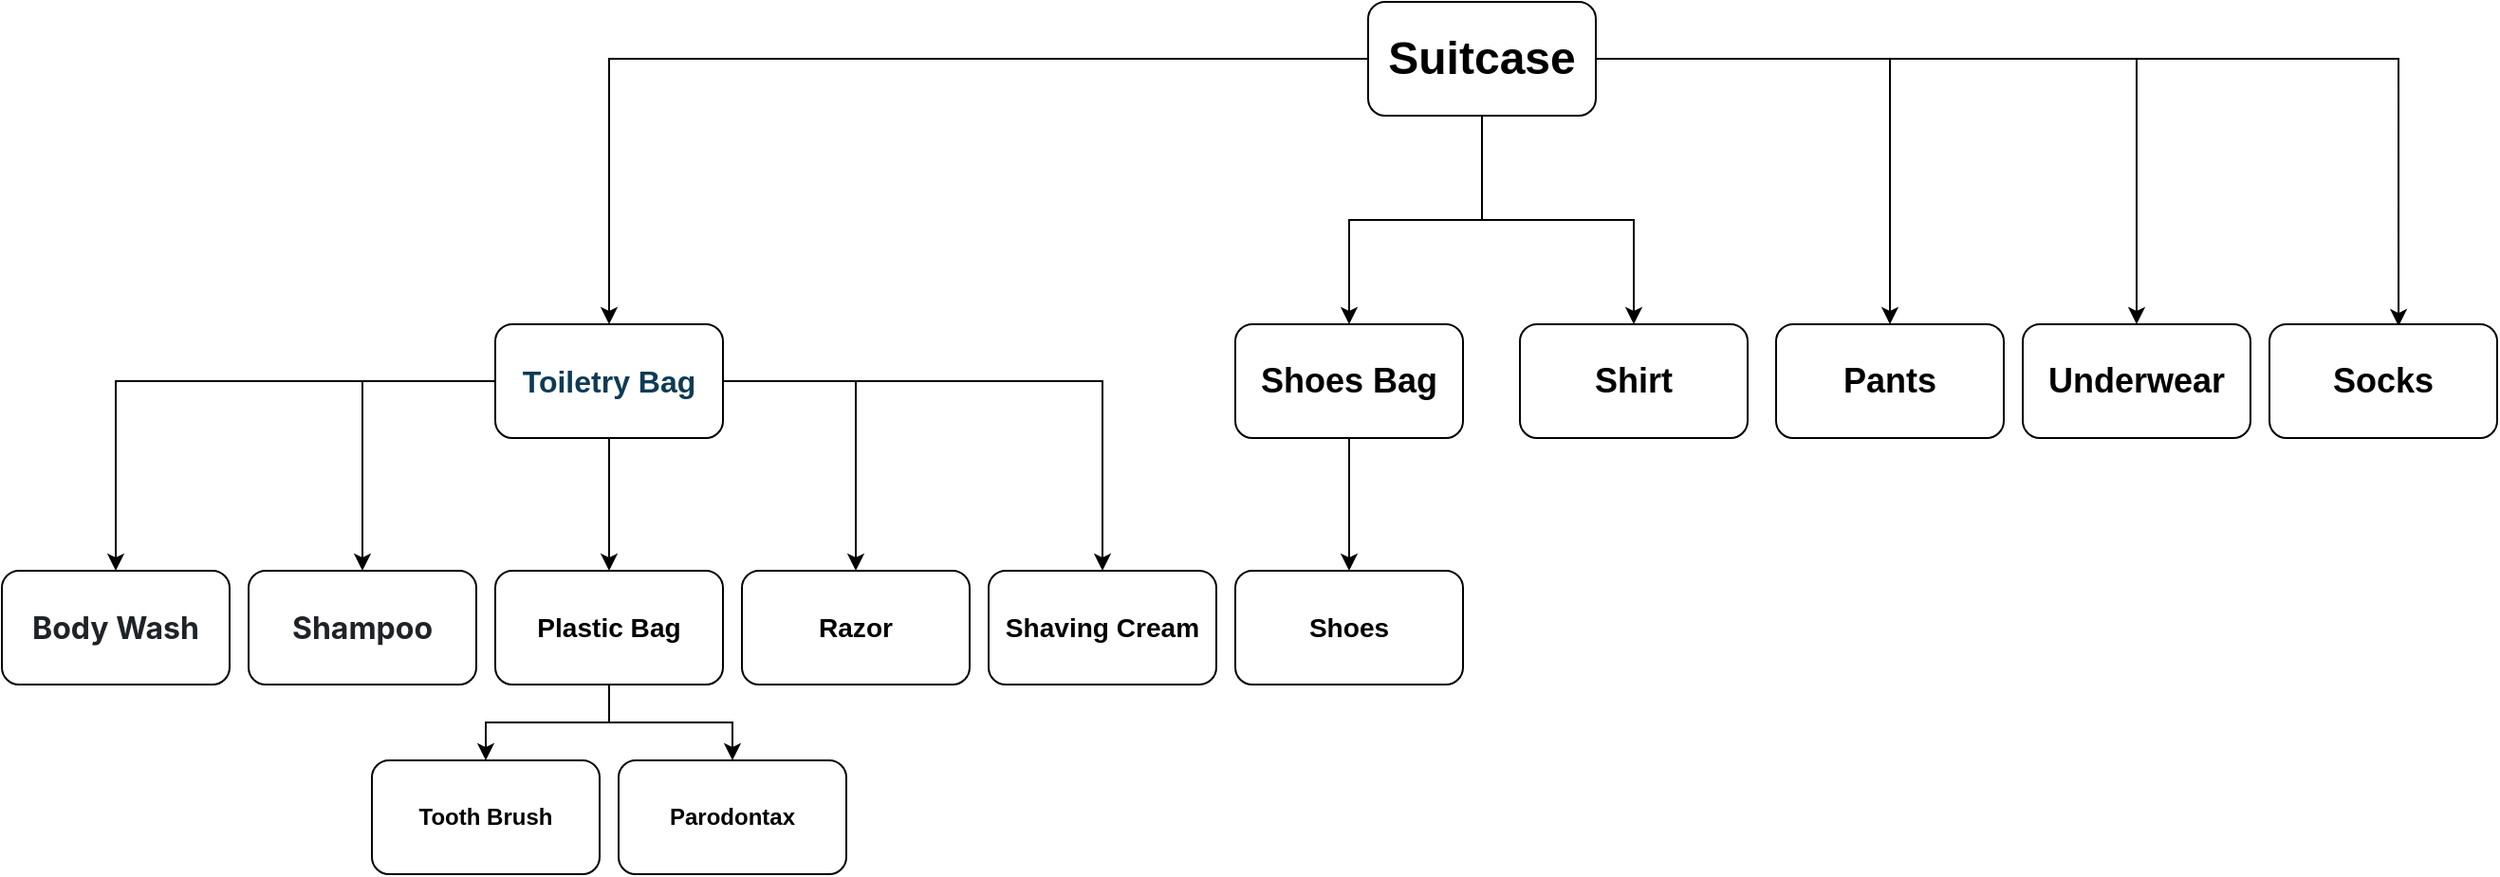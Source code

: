 <mxfile version="20.3.0" type="device"><diagram id="blN72NJ-9yjGn-LqI08E" name="Page-1"><mxGraphModel dx="1438" dy="1432" grid="1" gridSize="10" guides="1" tooltips="1" connect="1" arrows="1" fold="1" page="1" pageScale="1" pageWidth="827" pageHeight="1169" math="0" shadow="0"><root><mxCell id="0"/><mxCell id="1" parent="0"/><mxCell id="LMsm70DD3k9D4o8APNkY-19" style="edgeStyle=orthogonalEdgeStyle;rounded=0;orthogonalLoop=1;jettySize=auto;html=1;fontFamily=Helvetica;" edge="1" parent="1" source="LMsm70DD3k9D4o8APNkY-1" target="LMsm70DD3k9D4o8APNkY-2"><mxGeometry relative="1" as="geometry"/></mxCell><mxCell id="LMsm70DD3k9D4o8APNkY-24" style="edgeStyle=orthogonalEdgeStyle;rounded=0;orthogonalLoop=1;jettySize=auto;html=1;entryX=0.5;entryY=0;entryDx=0;entryDy=0;fontFamily=Helvetica;" edge="1" parent="1" source="LMsm70DD3k9D4o8APNkY-1" target="LMsm70DD3k9D4o8APNkY-20"><mxGeometry relative="1" as="geometry"/></mxCell><mxCell id="LMsm70DD3k9D4o8APNkY-32" style="edgeStyle=orthogonalEdgeStyle;rounded=0;orthogonalLoop=1;jettySize=auto;html=1;fontFamily=Helvetica;" edge="1" parent="1" source="LMsm70DD3k9D4o8APNkY-1" target="LMsm70DD3k9D4o8APNkY-28"><mxGeometry relative="1" as="geometry"/></mxCell><mxCell id="LMsm70DD3k9D4o8APNkY-33" style="edgeStyle=orthogonalEdgeStyle;rounded=0;orthogonalLoop=1;jettySize=auto;html=1;entryX=0.5;entryY=0;entryDx=0;entryDy=0;fontFamily=Helvetica;" edge="1" parent="1" source="LMsm70DD3k9D4o8APNkY-1" target="LMsm70DD3k9D4o8APNkY-29"><mxGeometry relative="1" as="geometry"/></mxCell><mxCell id="LMsm70DD3k9D4o8APNkY-34" style="edgeStyle=orthogonalEdgeStyle;rounded=0;orthogonalLoop=1;jettySize=auto;html=1;entryX=0.5;entryY=0;entryDx=0;entryDy=0;fontFamily=Helvetica;" edge="1" parent="1" source="LMsm70DD3k9D4o8APNkY-1" target="LMsm70DD3k9D4o8APNkY-31"><mxGeometry relative="1" as="geometry"/></mxCell><mxCell id="LMsm70DD3k9D4o8APNkY-35" style="edgeStyle=orthogonalEdgeStyle;rounded=0;orthogonalLoop=1;jettySize=auto;html=1;entryX=0.567;entryY=0.017;entryDx=0;entryDy=0;entryPerimeter=0;fontFamily=Helvetica;" edge="1" parent="1" source="LMsm70DD3k9D4o8APNkY-1" target="LMsm70DD3k9D4o8APNkY-30"><mxGeometry relative="1" as="geometry"/></mxCell><mxCell id="LMsm70DD3k9D4o8APNkY-1" value="&lt;h1&gt;Suitcase&lt;/h1&gt;" style="rounded=1;whiteSpace=wrap;html=1;" vertex="1" parent="1"><mxGeometry x="730" y="100" width="120" height="60" as="geometry"/></mxCell><mxCell id="LMsm70DD3k9D4o8APNkY-4" style="edgeStyle=orthogonalEdgeStyle;rounded=0;orthogonalLoop=1;jettySize=auto;html=1;entryX=0.5;entryY=0;entryDx=0;entryDy=0;fontFamily=Helvetica;" edge="1" parent="1" source="LMsm70DD3k9D4o8APNkY-2" target="LMsm70DD3k9D4o8APNkY-3"><mxGeometry relative="1" as="geometry"/></mxCell><mxCell id="LMsm70DD3k9D4o8APNkY-7" style="edgeStyle=orthogonalEdgeStyle;rounded=0;orthogonalLoop=1;jettySize=auto;html=1;entryX=0.5;entryY=0;entryDx=0;entryDy=0;fontFamily=Helvetica;" edge="1" parent="1" source="LMsm70DD3k9D4o8APNkY-2" target="LMsm70DD3k9D4o8APNkY-5"><mxGeometry relative="1" as="geometry"/></mxCell><mxCell id="LMsm70DD3k9D4o8APNkY-9" style="edgeStyle=orthogonalEdgeStyle;rounded=0;orthogonalLoop=1;jettySize=auto;html=1;fontFamily=Helvetica;" edge="1" parent="1" source="LMsm70DD3k9D4o8APNkY-2" target="LMsm70DD3k9D4o8APNkY-8"><mxGeometry relative="1" as="geometry"/></mxCell><mxCell id="LMsm70DD3k9D4o8APNkY-17" style="edgeStyle=orthogonalEdgeStyle;rounded=0;orthogonalLoop=1;jettySize=auto;html=1;entryX=0.5;entryY=0;entryDx=0;entryDy=0;fontFamily=Helvetica;" edge="1" parent="1" source="LMsm70DD3k9D4o8APNkY-2" target="LMsm70DD3k9D4o8APNkY-15"><mxGeometry relative="1" as="geometry"/></mxCell><mxCell id="LMsm70DD3k9D4o8APNkY-18" style="edgeStyle=orthogonalEdgeStyle;rounded=0;orthogonalLoop=1;jettySize=auto;html=1;entryX=0.5;entryY=0;entryDx=0;entryDy=0;fontFamily=Helvetica;" edge="1" parent="1" source="LMsm70DD3k9D4o8APNkY-2" target="LMsm70DD3k9D4o8APNkY-16"><mxGeometry relative="1" as="geometry"/></mxCell><mxCell id="LMsm70DD3k9D4o8APNkY-2" value="&lt;h2 style=&quot;text-align: start;&quot;&gt;&lt;font color=&quot;#0d3b55&quot;&gt;&lt;span style=&quot;font-size: 16px;&quot;&gt;Toiletry Bag&lt;/span&gt;&lt;/font&gt;&lt;br&gt;&lt;/h2&gt;" style="rounded=1;whiteSpace=wrap;html=1;fontFamily=Helvetica;" vertex="1" parent="1"><mxGeometry x="270" y="270" width="120" height="60" as="geometry"/></mxCell><mxCell id="LMsm70DD3k9D4o8APNkY-12" style="edgeStyle=orthogonalEdgeStyle;rounded=0;orthogonalLoop=1;jettySize=auto;html=1;entryX=0.5;entryY=0;entryDx=0;entryDy=0;fontFamily=Helvetica;" edge="1" parent="1" source="LMsm70DD3k9D4o8APNkY-3" target="LMsm70DD3k9D4o8APNkY-10"><mxGeometry relative="1" as="geometry"/></mxCell><mxCell id="LMsm70DD3k9D4o8APNkY-13" style="edgeStyle=orthogonalEdgeStyle;rounded=0;orthogonalLoop=1;jettySize=auto;html=1;fontFamily=Helvetica;" edge="1" parent="1" source="LMsm70DD3k9D4o8APNkY-3" target="LMsm70DD3k9D4o8APNkY-11"><mxGeometry relative="1" as="geometry"/></mxCell><mxCell id="LMsm70DD3k9D4o8APNkY-3" value="&lt;h3&gt;Plastic Bag&lt;/h3&gt;" style="rounded=1;whiteSpace=wrap;html=1;fontFamily=Helvetica;" vertex="1" parent="1"><mxGeometry x="270" y="400" width="120" height="60" as="geometry"/></mxCell><mxCell id="LMsm70DD3k9D4o8APNkY-5" value="&lt;h3&gt;&lt;span style=&quot;color: rgb(31, 35, 40); font-family: -apple-system, BlinkMacSystemFont, &amp;quot;Segoe UI&amp;quot;, &amp;quot;Noto Sans&amp;quot;, Helvetica, Arial, sans-serif, &amp;quot;Apple Color Emoji&amp;quot;, &amp;quot;Segoe UI Emoji&amp;quot;; font-size: 16px; text-align: start; background-color: rgb(255, 255, 255);&quot;&gt;Body Wash&lt;/span&gt;&lt;/h3&gt;" style="rounded=1;whiteSpace=wrap;html=1;fontFamily=Helvetica;" vertex="1" parent="1"><mxGeometry x="10" y="400" width="120" height="60" as="geometry"/></mxCell><mxCell id="LMsm70DD3k9D4o8APNkY-8" value="&lt;h3&gt;&lt;span style=&quot;color: rgb(31, 35, 40); font-family: -apple-system, BlinkMacSystemFont, &amp;quot;Segoe UI&amp;quot;, &amp;quot;Noto Sans&amp;quot;, Helvetica, Arial, sans-serif, &amp;quot;Apple Color Emoji&amp;quot;, &amp;quot;Segoe UI Emoji&amp;quot;; font-size: 16px; font-style: normal; font-variant-ligatures: normal; font-variant-caps: normal; letter-spacing: normal; orphans: 2; text-align: start; text-indent: 0px; text-transform: none; widows: 2; word-spacing: 0px; -webkit-text-stroke-width: 0px; background-color: rgb(255, 255, 255); text-decoration-thickness: initial; text-decoration-style: initial; text-decoration-color: initial; float: none; display: inline !important;&quot;&gt;Shampoo&lt;/span&gt;&lt;/h3&gt;" style="rounded=1;whiteSpace=wrap;html=1;fontFamily=Helvetica;" vertex="1" parent="1"><mxGeometry x="140" y="400" width="120" height="60" as="geometry"/></mxCell><mxCell id="LMsm70DD3k9D4o8APNkY-10" value="&lt;h4&gt;Tooth Brush&lt;/h4&gt;" style="rounded=1;whiteSpace=wrap;html=1;fontFamily=Helvetica;" vertex="1" parent="1"><mxGeometry x="205" y="500" width="120" height="60" as="geometry"/></mxCell><mxCell id="LMsm70DD3k9D4o8APNkY-11" value="&lt;h4&gt;Parodontax&lt;/h4&gt;" style="rounded=1;whiteSpace=wrap;html=1;fontFamily=Helvetica;" vertex="1" parent="1"><mxGeometry x="335" y="500" width="120" height="60" as="geometry"/></mxCell><mxCell id="LMsm70DD3k9D4o8APNkY-15" value="&lt;h3&gt;Razor&lt;/h3&gt;" style="rounded=1;whiteSpace=wrap;html=1;fontFamily=Helvetica;" vertex="1" parent="1"><mxGeometry x="400" y="400" width="120" height="60" as="geometry"/></mxCell><mxCell id="LMsm70DD3k9D4o8APNkY-16" value="&lt;h3&gt;Shaving Cream&lt;/h3&gt;" style="rounded=1;whiteSpace=wrap;html=1;fontFamily=Helvetica;" vertex="1" parent="1"><mxGeometry x="530" y="400" width="120" height="60" as="geometry"/></mxCell><mxCell id="LMsm70DD3k9D4o8APNkY-21" style="edgeStyle=orthogonalEdgeStyle;rounded=0;orthogonalLoop=1;jettySize=auto;html=1;fontFamily=Helvetica;entryX=0.5;entryY=0;entryDx=0;entryDy=0;" edge="1" parent="1" source="LMsm70DD3k9D4o8APNkY-20" target="LMsm70DD3k9D4o8APNkY-22"><mxGeometry relative="1" as="geometry"><mxPoint x="710" y="320" as="targetPoint"/></mxGeometry></mxCell><mxCell id="LMsm70DD3k9D4o8APNkY-20" value="&lt;h2&gt;Shoes Bag&lt;/h2&gt;" style="rounded=1;whiteSpace=wrap;html=1;fontFamily=Helvetica;" vertex="1" parent="1"><mxGeometry x="660" y="270" width="120" height="60" as="geometry"/></mxCell><mxCell id="LMsm70DD3k9D4o8APNkY-22" value="&lt;h3&gt;Shoes&lt;/h3&gt;" style="rounded=1;whiteSpace=wrap;html=1;fontFamily=Helvetica;" vertex="1" parent="1"><mxGeometry x="660" y="400" width="120" height="60" as="geometry"/></mxCell><mxCell id="LMsm70DD3k9D4o8APNkY-28" value="&lt;h2&gt;Shirt&lt;/h2&gt;" style="rounded=1;whiteSpace=wrap;html=1;fontFamily=Helvetica;" vertex="1" parent="1"><mxGeometry x="810" y="270" width="120" height="60" as="geometry"/></mxCell><mxCell id="LMsm70DD3k9D4o8APNkY-29" value="&lt;h2&gt;Pants&lt;/h2&gt;" style="rounded=1;whiteSpace=wrap;html=1;fontFamily=Helvetica;" vertex="1" parent="1"><mxGeometry x="945" y="270" width="120" height="60" as="geometry"/></mxCell><mxCell id="LMsm70DD3k9D4o8APNkY-30" value="&lt;h2&gt;Socks&lt;/h2&gt;" style="rounded=1;whiteSpace=wrap;html=1;fontFamily=Helvetica;" vertex="1" parent="1"><mxGeometry x="1205" y="270" width="120" height="60" as="geometry"/></mxCell><mxCell id="LMsm70DD3k9D4o8APNkY-31" value="&lt;h2&gt;Underwear&lt;/h2&gt;" style="rounded=1;whiteSpace=wrap;html=1;fontFamily=Helvetica;" vertex="1" parent="1"><mxGeometry x="1075" y="270" width="120" height="60" as="geometry"/></mxCell></root></mxGraphModel></diagram></mxfile>